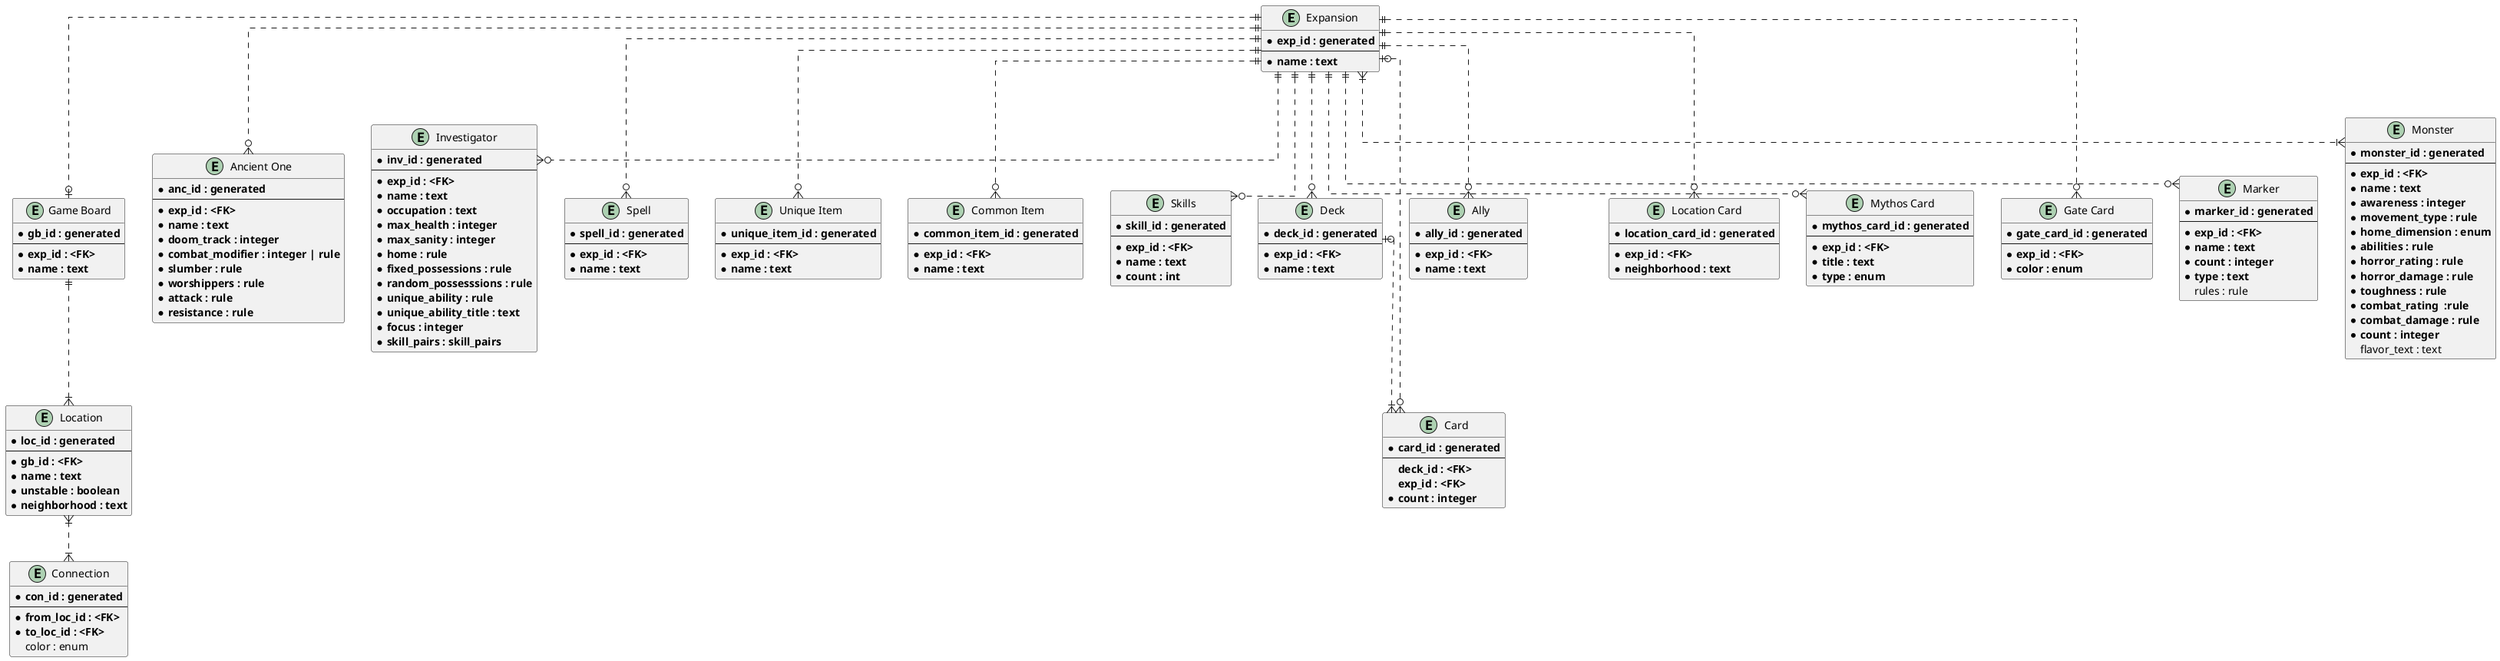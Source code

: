 @startuml Arkham Horror
skinparam linetype ortho
Entity "Expansion" as exp {
    * **exp_id : generated**
    --
    * **name : text**
}
Entity "Game Board" as game_board {
    * **gb_id : generated**
    --
    * **exp_id : <FK>**
    * **name : text**
}
Entity "Ancient One" as anc {
    * **anc_id : generated**
    --
    * **exp_id : <FK>**
    * **name : text**
    * **doom_track : integer**
    * **combat_modifier : integer | rule**
    * **slumber : rule**
    * **worshippers : rule**
    * **attack : rule**
    * **resistance : rule**
}
Entity "Investigator" as inv {
    * **inv_id : generated**
    --
    * **exp_id : <FK>**
    * **name : text**
    * **occupation : text**
    * **max_health : integer**
    * **max_sanity : integer**
    * **home : rule**
    * **fixed_possessions : rule**
    * **random_possesssions : rule**
    * **unique_ability : rule**
    * **unique_ability_title : text**
    * **focus : integer**
    * **skill_pairs : skill_pairs**
}
Entity "Spell" as spell {
    * **spell_id : generated**
    --
    * **exp_id : <FK>**
    * **name : text**
}
Entity "Unique Item" as unique_item {
    * **unique_item_id : generated**
    --
    * **exp_id : <FK>**
    * **name : text**
}
Entity "Common Item" as common_item {
    * **common_item_id : generated**
    --
    * **exp_id : <FK>**
    * **name : text**
}
Entity "Location" as location {
    * **loc_id : generated**
    --
    * **gb_id : <FK>**
    * **name : text**
    * **unstable : boolean**
    * **neighborhood : text**
}
Entity "Connection" as connection {
    * **con_id : generated**
    --
    * **from_loc_id : <FK>**
    * **to_loc_id : <FK>**
    color : enum
}
Entity "Skills" as skills {
    * **skill_id : generated**
    --
    * **exp_id : <FK>**
    * **name : text**
    * **count : int**
}
Entity "Deck" as deck {
    * **deck_id : generated**
    --
    * **exp_id : <FK>**
    * **name : text**
}
Entity "Ally" as ally {
    * **ally_id : generated**
    --
    * **exp_id : <FK>**
    * **name : text**
}
Entity "Card" as card {
    * **card_id : generated**
    --
    **deck_id : <FK>**
    **exp_id : <FK>**
    * **count : integer**
}
Entity "Location Card" as location_card {
    * **location_card_id : generated**
    --
    * **exp_id : <FK>**
    * **neighborhood : text**
}
Entity "Mythos Card" as mythos_card {
    * **mythos_card_id : generated**
    --
    * **exp_id : <FK>**
    * **title : text**
    * **type : enum**
}
Entity "Gate Card" as gate_card {
    * **gate_card_id : generated**
    --
    * **exp_id : <FK>**
    * **color : enum**
}
Entity "Marker" as marker {
    * **marker_id : generated**
    --
    * **exp_id : <FK>**
    * **name : text**
    * **count : integer**
    * **type : text**
    rules : rule
}
Entity "Monster" as monster {
    * **monster_id : generated**
    --
    * **exp_id : <FK>**
    * **name : text**
    * **awareness : integer**
    * **movement_type : rule**
    * **home_dimension : enum**
    * **abilities : rule**
    * **horror_rating : rule**
    * **horror_damage : rule**
    * **toughness : rule**
    * **combat_rating  :rule**
    * **combat_damage : rule**
    * **count : integer**
    flavor_text : text
}
exp ||..o| game_board
exp ||..o{ anc
exp ||..o{ inv
exp }|..|{ monster
exp ||..o{ spell
exp ||..o{ unique_item
exp ||..o{ common_item
exp ||..o{ skills
exp ||..o{ ally
exp ||..o{ deck
exp |o..o{ card
exp ||..o{ location_card
exp ||..o{ mythos_card
exp ||..o{ gate_card
exp ||..o{ marker
deck |o..|{ card
game_board ||..|{ location
location }|..|{ connection
@enduml